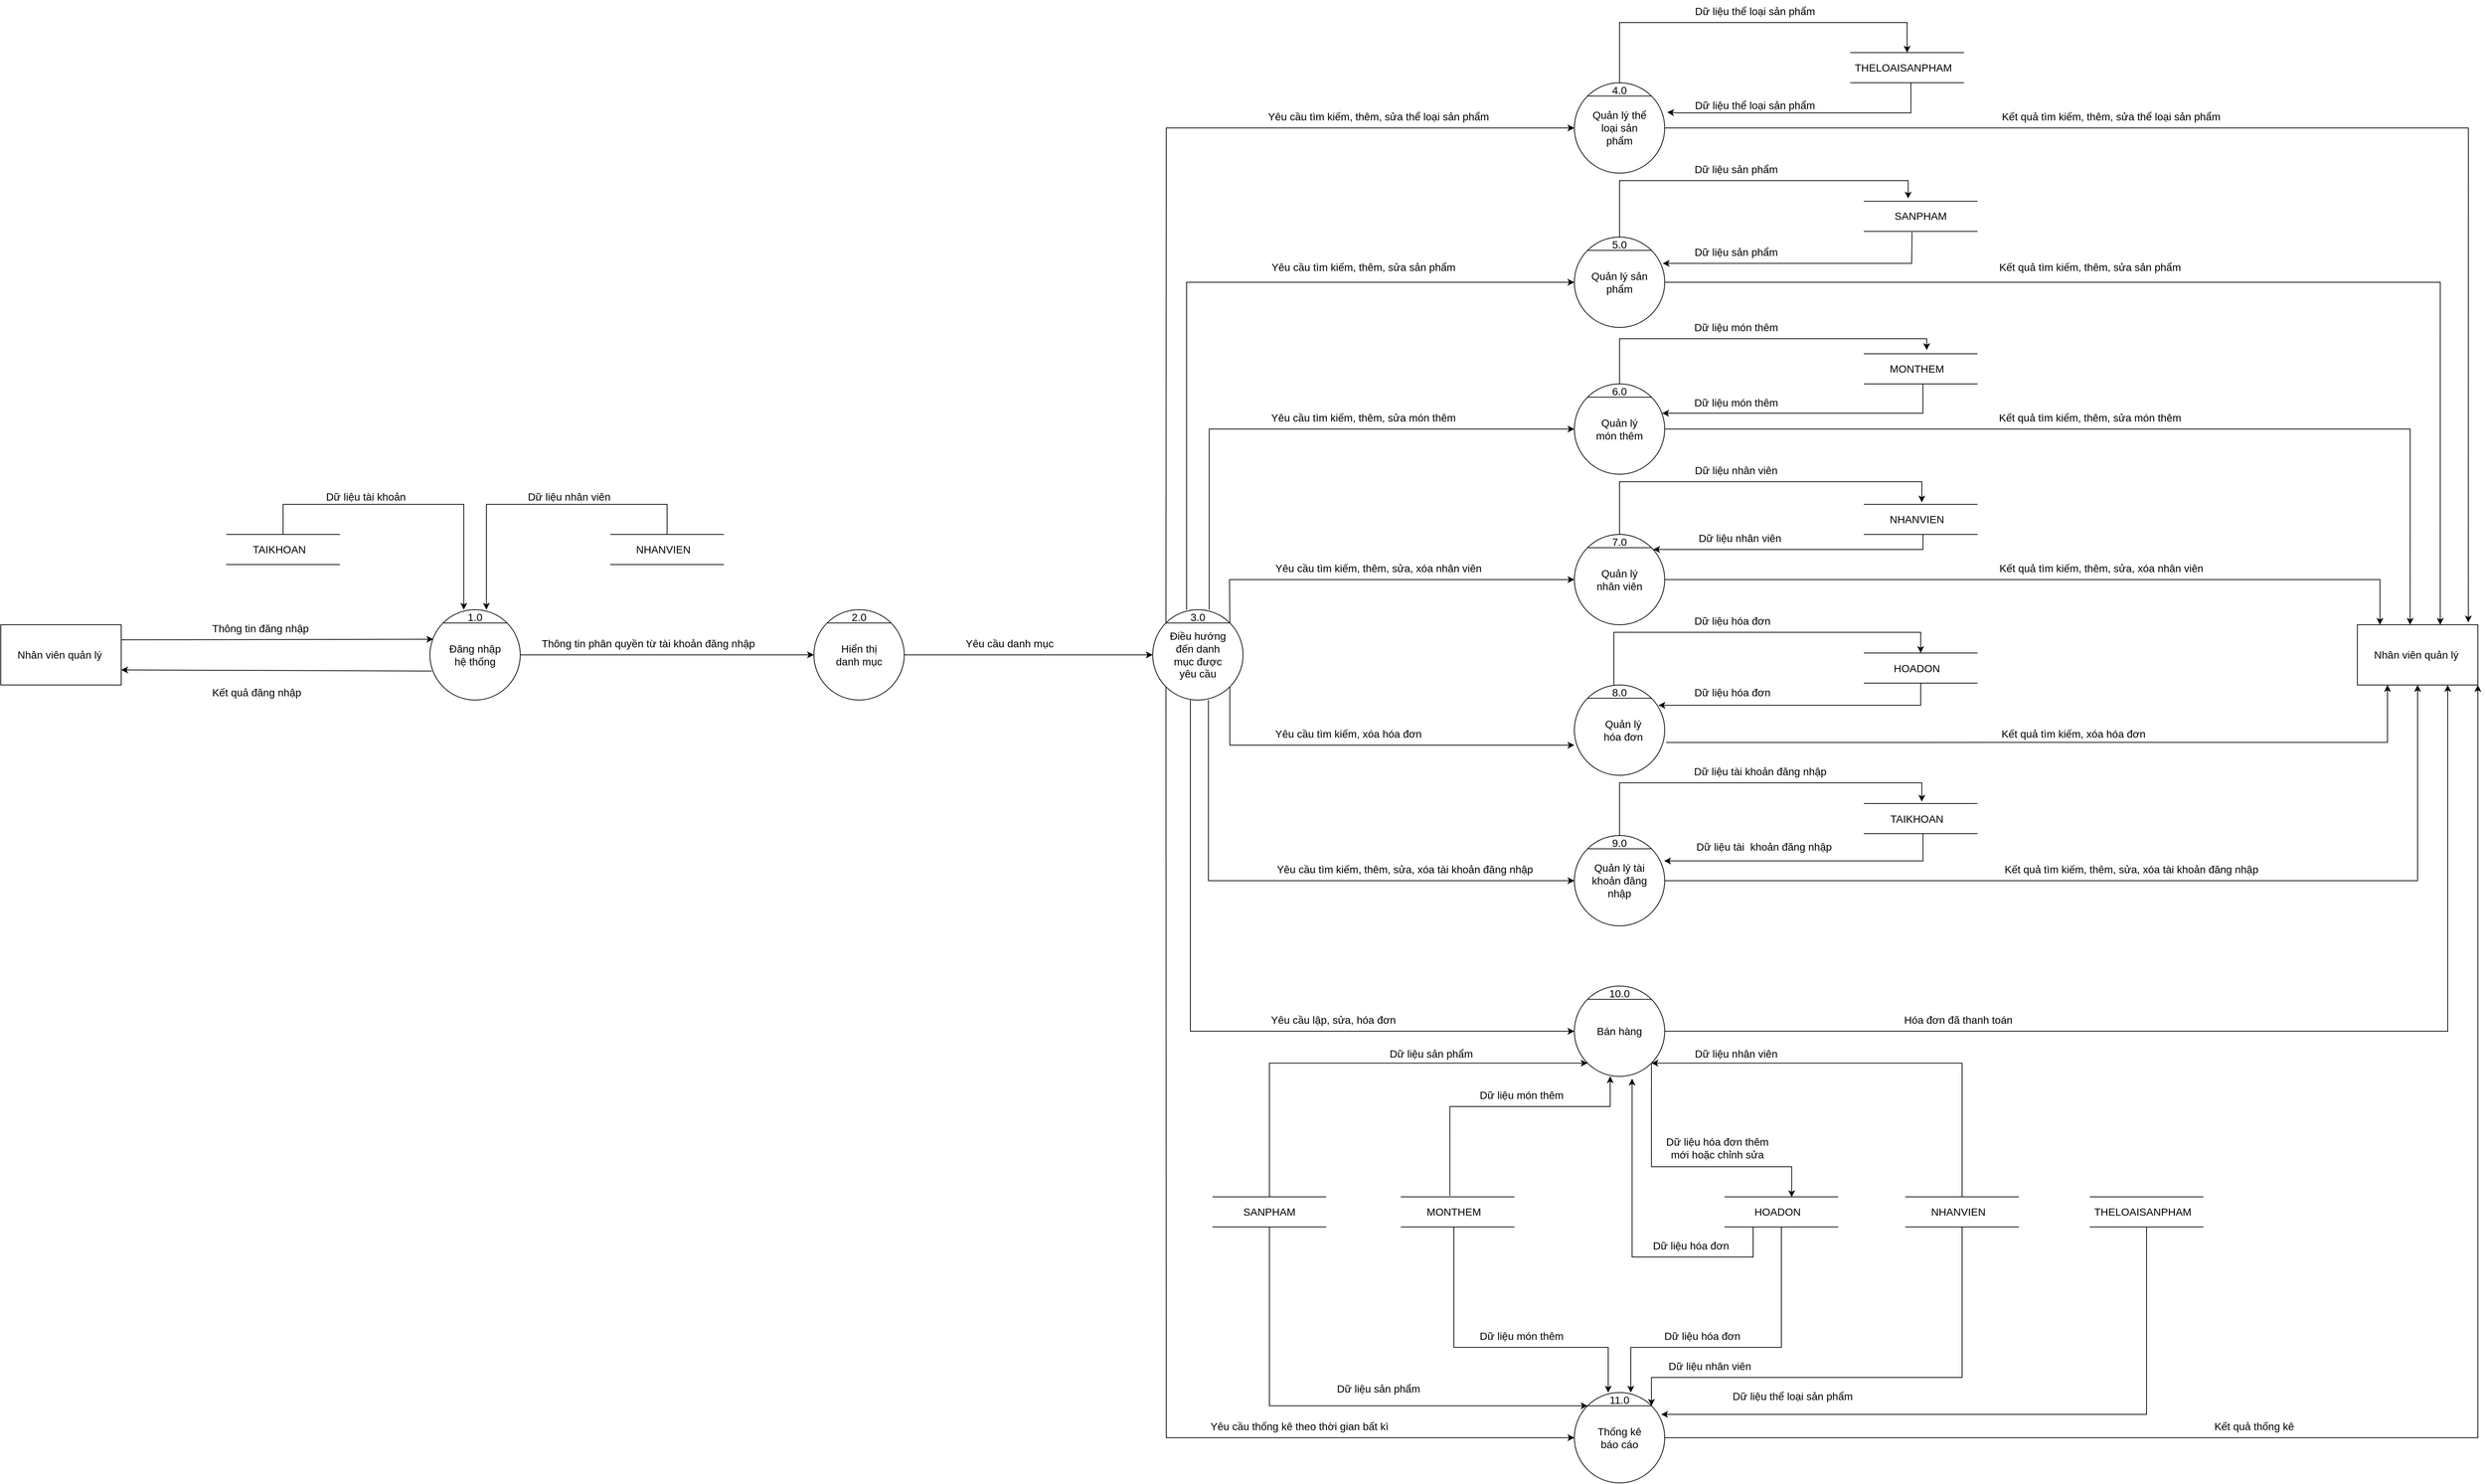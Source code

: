 <mxfile version="16.4.11" type="device"><diagram id="kz7Ckh18v5U12nunJPWt" name="Page-1"><mxGraphModel dx="4033" dy="2016" grid="1" gridSize="10" guides="1" tooltips="1" connect="1" arrows="1" fold="1" page="1" pageScale="1" pageWidth="850" pageHeight="1100" math="0" shadow="0"><root><mxCell id="0"/><mxCell id="1" parent="0"/><mxCell id="ByjxZ6jymhJ3JYakqkCM-1" value="" style="ellipse;whiteSpace=wrap;html=1;aspect=fixed;" parent="1" vertex="1"><mxGeometry x="120" width="120" height="120" as="geometry"/></mxCell><mxCell id="ByjxZ6jymhJ3JYakqkCM-2" value="" style="endArrow=none;html=1;rounded=0;exitX=0;exitY=0;exitDx=0;exitDy=0;entryX=1;entryY=0;entryDx=0;entryDy=0;" parent="1" source="ByjxZ6jymhJ3JYakqkCM-1" target="ByjxZ6jymhJ3JYakqkCM-1" edge="1"><mxGeometry width="50" height="50" relative="1" as="geometry"><mxPoint x="460" y="555" as="sourcePoint"/><mxPoint x="510" y="505" as="targetPoint"/></mxGeometry></mxCell><mxCell id="ByjxZ6jymhJ3JYakqkCM-3" value="&lt;font style=&quot;font-size: 14px&quot;&gt;Quản lý thể loại sản phẩm&lt;/font&gt;" style="text;html=1;strokeColor=none;fillColor=none;align=center;verticalAlign=middle;whiteSpace=wrap;rounded=0;" parent="1" vertex="1"><mxGeometry x="140" y="45" width="80" height="30" as="geometry"/></mxCell><mxCell id="ByjxZ6jymhJ3JYakqkCM-4" value="4.0" style="text;html=1;strokeColor=none;fillColor=none;align=center;verticalAlign=middle;whiteSpace=wrap;rounded=0;fontSize=14;" parent="1" vertex="1"><mxGeometry x="165" width="30" height="20" as="geometry"/></mxCell><mxCell id="ByjxZ6jymhJ3JYakqkCM-5" value="" style="ellipse;whiteSpace=wrap;html=1;aspect=fixed;" parent="1" vertex="1"><mxGeometry x="120" y="205" width="120" height="120" as="geometry"/></mxCell><mxCell id="ByjxZ6jymhJ3JYakqkCM-6" value="" style="endArrow=none;html=1;rounded=0;exitX=0;exitY=0;exitDx=0;exitDy=0;entryX=1;entryY=0;entryDx=0;entryDy=0;" parent="1" source="ByjxZ6jymhJ3JYakqkCM-5" target="ByjxZ6jymhJ3JYakqkCM-5" edge="1"><mxGeometry width="50" height="50" relative="1" as="geometry"><mxPoint x="460" y="760" as="sourcePoint"/><mxPoint x="510" y="710" as="targetPoint"/></mxGeometry></mxCell><mxCell id="ByjxZ6jymhJ3JYakqkCM-7" value="&lt;font style=&quot;font-size: 14px&quot;&gt;Quản lý sản phẩm&lt;/font&gt;" style="text;html=1;strokeColor=none;fillColor=none;align=center;verticalAlign=middle;whiteSpace=wrap;rounded=0;" parent="1" vertex="1"><mxGeometry x="140" y="250" width="80" height="30" as="geometry"/></mxCell><mxCell id="ByjxZ6jymhJ3JYakqkCM-8" value="5.0" style="text;html=1;strokeColor=none;fillColor=none;align=center;verticalAlign=middle;whiteSpace=wrap;rounded=0;fontSize=14;" parent="1" vertex="1"><mxGeometry x="165" y="205" width="30" height="20" as="geometry"/></mxCell><mxCell id="ByjxZ6jymhJ3JYakqkCM-9" value="" style="ellipse;whiteSpace=wrap;html=1;aspect=fixed;" parent="1" vertex="1"><mxGeometry x="120" y="400" width="120" height="120" as="geometry"/></mxCell><mxCell id="ByjxZ6jymhJ3JYakqkCM-10" value="" style="endArrow=none;html=1;rounded=0;exitX=0;exitY=0;exitDx=0;exitDy=0;entryX=1;entryY=0;entryDx=0;entryDy=0;" parent="1" source="ByjxZ6jymhJ3JYakqkCM-9" target="ByjxZ6jymhJ3JYakqkCM-9" edge="1"><mxGeometry width="50" height="50" relative="1" as="geometry"><mxPoint x="460" y="955" as="sourcePoint"/><mxPoint x="510" y="905" as="targetPoint"/></mxGeometry></mxCell><mxCell id="ByjxZ6jymhJ3JYakqkCM-11" value="&lt;font style=&quot;font-size: 14px&quot;&gt;Quản lý món thêm&lt;/font&gt;" style="text;html=1;strokeColor=none;fillColor=none;align=center;verticalAlign=middle;whiteSpace=wrap;rounded=0;" parent="1" vertex="1"><mxGeometry x="140" y="445" width="80" height="30" as="geometry"/></mxCell><mxCell id="ByjxZ6jymhJ3JYakqkCM-12" value="6.0" style="text;html=1;strokeColor=none;fillColor=none;align=center;verticalAlign=middle;whiteSpace=wrap;rounded=0;fontSize=14;" parent="1" vertex="1"><mxGeometry x="165" y="400" width="30" height="20" as="geometry"/></mxCell><mxCell id="ByjxZ6jymhJ3JYakqkCM-13" value="" style="ellipse;whiteSpace=wrap;html=1;aspect=fixed;" parent="1" vertex="1"><mxGeometry x="120" y="600" width="120" height="120" as="geometry"/></mxCell><mxCell id="ByjxZ6jymhJ3JYakqkCM-14" value="" style="endArrow=none;html=1;rounded=0;exitX=0;exitY=0;exitDx=0;exitDy=0;entryX=1;entryY=0;entryDx=0;entryDy=0;" parent="1" source="ByjxZ6jymhJ3JYakqkCM-13" target="ByjxZ6jymhJ3JYakqkCM-13" edge="1"><mxGeometry width="50" height="50" relative="1" as="geometry"><mxPoint x="460" y="1155" as="sourcePoint"/><mxPoint x="510" y="1105" as="targetPoint"/></mxGeometry></mxCell><mxCell id="ByjxZ6jymhJ3JYakqkCM-15" value="&lt;font style=&quot;font-size: 14px&quot;&gt;Quản lý nhân viên&lt;br&gt;&lt;/font&gt;" style="text;html=1;strokeColor=none;fillColor=none;align=center;verticalAlign=middle;whiteSpace=wrap;rounded=0;" parent="1" vertex="1"><mxGeometry x="140" y="645" width="80" height="30" as="geometry"/></mxCell><mxCell id="ByjxZ6jymhJ3JYakqkCM-16" value="7.0" style="text;html=1;strokeColor=none;fillColor=none;align=center;verticalAlign=middle;whiteSpace=wrap;rounded=0;fontSize=14;" parent="1" vertex="1"><mxGeometry x="165" y="600" width="30" height="20" as="geometry"/></mxCell><mxCell id="ByjxZ6jymhJ3JYakqkCM-17" value="" style="ellipse;whiteSpace=wrap;html=1;aspect=fixed;" parent="1" vertex="1"><mxGeometry x="120" y="800" width="120" height="120" as="geometry"/></mxCell><mxCell id="ByjxZ6jymhJ3JYakqkCM-18" value="" style="endArrow=none;html=1;rounded=0;exitX=0;exitY=0;exitDx=0;exitDy=0;entryX=1;entryY=0;entryDx=0;entryDy=0;" parent="1" source="ByjxZ6jymhJ3JYakqkCM-17" target="ByjxZ6jymhJ3JYakqkCM-17" edge="1"><mxGeometry width="50" height="50" relative="1" as="geometry"><mxPoint x="460" y="1355" as="sourcePoint"/><mxPoint x="510" y="1305" as="targetPoint"/></mxGeometry></mxCell><mxCell id="ByjxZ6jymhJ3JYakqkCM-19" value="&lt;font style=&quot;font-size: 14px&quot;&gt;Quản lý hóa đơn&lt;br&gt;&lt;/font&gt;" style="text;html=1;strokeColor=none;fillColor=none;align=center;verticalAlign=middle;whiteSpace=wrap;rounded=0;" parent="1" vertex="1"><mxGeometry x="150" y="845" width="70" height="30" as="geometry"/></mxCell><mxCell id="ByjxZ6jymhJ3JYakqkCM-20" value="8.0" style="text;html=1;strokeColor=none;fillColor=none;align=center;verticalAlign=middle;whiteSpace=wrap;rounded=0;fontSize=14;" parent="1" vertex="1"><mxGeometry x="165" y="800" width="30" height="20" as="geometry"/></mxCell><mxCell id="ByjxZ6jymhJ3JYakqkCM-21" value="" style="ellipse;whiteSpace=wrap;html=1;aspect=fixed;" parent="1" vertex="1"><mxGeometry x="120" y="1000" width="120" height="120" as="geometry"/></mxCell><mxCell id="ByjxZ6jymhJ3JYakqkCM-22" value="" style="endArrow=none;html=1;rounded=0;exitX=0;exitY=0;exitDx=0;exitDy=0;entryX=1;entryY=0;entryDx=0;entryDy=0;" parent="1" source="ByjxZ6jymhJ3JYakqkCM-21" target="ByjxZ6jymhJ3JYakqkCM-21" edge="1"><mxGeometry width="50" height="50" relative="1" as="geometry"><mxPoint x="460" y="1555" as="sourcePoint"/><mxPoint x="510" y="1505" as="targetPoint"/></mxGeometry></mxCell><mxCell id="ByjxZ6jymhJ3JYakqkCM-23" value="&lt;font style=&quot;font-size: 14px&quot;&gt;Quản lý tài khoản đăng nhập&lt;br&gt;&lt;/font&gt;" style="text;html=1;strokeColor=none;fillColor=none;align=center;verticalAlign=middle;whiteSpace=wrap;rounded=0;" parent="1" vertex="1"><mxGeometry x="140" y="1045" width="80" height="30" as="geometry"/></mxCell><mxCell id="ByjxZ6jymhJ3JYakqkCM-24" value="9.0" style="text;html=1;strokeColor=none;fillColor=none;align=center;verticalAlign=middle;whiteSpace=wrap;rounded=0;fontSize=14;" parent="1" vertex="1"><mxGeometry x="165" y="1000" width="30" height="20" as="geometry"/></mxCell><mxCell id="ByjxZ6jymhJ3JYakqkCM-25" value="" style="ellipse;whiteSpace=wrap;html=1;aspect=fixed;" parent="1" vertex="1"><mxGeometry x="120" y="1740" width="120" height="120" as="geometry"/></mxCell><mxCell id="ByjxZ6jymhJ3JYakqkCM-26" value="" style="endArrow=none;html=1;rounded=0;exitX=0;exitY=0;exitDx=0;exitDy=0;entryX=1;entryY=0;entryDx=0;entryDy=0;" parent="1" source="ByjxZ6jymhJ3JYakqkCM-25" target="ByjxZ6jymhJ3JYakqkCM-25" edge="1"><mxGeometry width="50" height="50" relative="1" as="geometry"><mxPoint x="460" y="2295" as="sourcePoint"/><mxPoint x="510" y="2245" as="targetPoint"/></mxGeometry></mxCell><mxCell id="ByjxZ6jymhJ3JYakqkCM-27" value="&lt;font style=&quot;font-size: 14px&quot;&gt;Thống kê báo cáo&lt;br&gt;&lt;/font&gt;" style="text;html=1;strokeColor=none;fillColor=none;align=center;verticalAlign=middle;whiteSpace=wrap;rounded=0;" parent="1" vertex="1"><mxGeometry x="140" y="1785" width="80" height="30" as="geometry"/></mxCell><mxCell id="ByjxZ6jymhJ3JYakqkCM-28" value="11.0" style="text;html=1;strokeColor=none;fillColor=none;align=center;verticalAlign=middle;whiteSpace=wrap;rounded=0;fontSize=14;" parent="1" vertex="1"><mxGeometry x="165" y="1740" width="30" height="20" as="geometry"/></mxCell><mxCell id="ByjxZ6jymhJ3JYakqkCM-29" value="" style="rounded=0;whiteSpace=wrap;html=1;" parent="1" vertex="1"><mxGeometry x="-1970" y="720" width="160" height="80" as="geometry"/></mxCell><mxCell id="ByjxZ6jymhJ3JYakqkCM-30" value="&lt;font style=&quot;font-size: 14px&quot;&gt;Nhân viên quản lý&lt;/font&gt;&amp;nbsp;" style="text;html=1;strokeColor=none;fillColor=none;align=center;verticalAlign=middle;whiteSpace=wrap;rounded=0;" parent="1" vertex="1"><mxGeometry x="-1955" y="745" width="130" height="30" as="geometry"/></mxCell><mxCell id="ByjxZ6jymhJ3JYakqkCM-31" value="" style="ellipse;whiteSpace=wrap;html=1;aspect=fixed;" parent="1" vertex="1"><mxGeometry x="-1400" y="700" width="120" height="120" as="geometry"/></mxCell><mxCell id="ByjxZ6jymhJ3JYakqkCM-32" value="" style="endArrow=none;html=1;rounded=0;exitX=0;exitY=0;exitDx=0;exitDy=0;entryX=1;entryY=0;entryDx=0;entryDy=0;" parent="1" source="ByjxZ6jymhJ3JYakqkCM-31" target="ByjxZ6jymhJ3JYakqkCM-31" edge="1"><mxGeometry width="50" height="50" relative="1" as="geometry"><mxPoint x="-1060" y="1255" as="sourcePoint"/><mxPoint x="-1010" y="1205" as="targetPoint"/></mxGeometry></mxCell><mxCell id="ByjxZ6jymhJ3JYakqkCM-33" value="&lt;span style=&quot;font-size: 14px&quot;&gt;Đăng nhập hệ thống&lt;/span&gt;" style="text;html=1;strokeColor=none;fillColor=none;align=center;verticalAlign=middle;whiteSpace=wrap;rounded=0;" parent="1" vertex="1"><mxGeometry x="-1380" y="745" width="80" height="30" as="geometry"/></mxCell><mxCell id="ByjxZ6jymhJ3JYakqkCM-34" value="1.0" style="text;html=1;strokeColor=none;fillColor=none;align=center;verticalAlign=middle;whiteSpace=wrap;rounded=0;fontSize=14;" parent="1" vertex="1"><mxGeometry x="-1355" y="700" width="30" height="20" as="geometry"/></mxCell><mxCell id="ByjxZ6jymhJ3JYakqkCM-35" value="" style="ellipse;whiteSpace=wrap;html=1;aspect=fixed;" parent="1" vertex="1"><mxGeometry x="120" y="1200" width="120" height="120" as="geometry"/></mxCell><mxCell id="ByjxZ6jymhJ3JYakqkCM-36" value="" style="endArrow=none;html=1;rounded=0;exitX=0;exitY=0;exitDx=0;exitDy=0;entryX=1;entryY=0;entryDx=0;entryDy=0;" parent="1" source="ByjxZ6jymhJ3JYakqkCM-35" target="ByjxZ6jymhJ3JYakqkCM-35" edge="1"><mxGeometry width="50" height="50" relative="1" as="geometry"><mxPoint x="460" y="1755" as="sourcePoint"/><mxPoint x="510" y="1705" as="targetPoint"/></mxGeometry></mxCell><mxCell id="ByjxZ6jymhJ3JYakqkCM-37" value="&lt;font style=&quot;font-size: 14px&quot;&gt;Bán hàng&lt;/font&gt;" style="text;html=1;strokeColor=none;fillColor=none;align=center;verticalAlign=middle;whiteSpace=wrap;rounded=0;" parent="1" vertex="1"><mxGeometry x="140" y="1245" width="80" height="30" as="geometry"/></mxCell><mxCell id="ByjxZ6jymhJ3JYakqkCM-38" value="10.0" style="text;html=1;strokeColor=none;fillColor=none;align=center;verticalAlign=middle;whiteSpace=wrap;rounded=0;fontSize=14;" parent="1" vertex="1"><mxGeometry x="165" y="1200" width="30" height="20" as="geometry"/></mxCell><mxCell id="ByjxZ6jymhJ3JYakqkCM-39" value="" style="ellipse;whiteSpace=wrap;html=1;aspect=fixed;" parent="1" vertex="1"><mxGeometry x="-440" y="700" width="120" height="120" as="geometry"/></mxCell><mxCell id="ByjxZ6jymhJ3JYakqkCM-40" value="" style="endArrow=none;html=1;rounded=0;exitX=0;exitY=0;exitDx=0;exitDy=0;entryX=1;entryY=0;entryDx=0;entryDy=0;" parent="1" source="ByjxZ6jymhJ3JYakqkCM-39" target="ByjxZ6jymhJ3JYakqkCM-39" edge="1"><mxGeometry width="50" height="50" relative="1" as="geometry"><mxPoint x="-100" y="1255" as="sourcePoint"/><mxPoint x="-50" y="1205" as="targetPoint"/></mxGeometry></mxCell><mxCell id="ByjxZ6jymhJ3JYakqkCM-41" value="&lt;span style=&quot;font-size: 14px&quot;&gt;Điều hướng đến danh mục được yêu cầu&lt;/span&gt;" style="text;html=1;strokeColor=none;fillColor=none;align=center;verticalAlign=middle;whiteSpace=wrap;rounded=0;" parent="1" vertex="1"><mxGeometry x="-420" y="745" width="80" height="30" as="geometry"/></mxCell><mxCell id="ByjxZ6jymhJ3JYakqkCM-42" value="3.0" style="text;html=1;strokeColor=none;fillColor=none;align=center;verticalAlign=middle;whiteSpace=wrap;rounded=0;fontSize=14;" parent="1" vertex="1"><mxGeometry x="-395" y="700" width="30" height="20" as="geometry"/></mxCell><mxCell id="ByjxZ6jymhJ3JYakqkCM-47" value="" style="rounded=0;whiteSpace=wrap;html=1;" parent="1" vertex="1"><mxGeometry x="1160" y="720" width="160" height="80" as="geometry"/></mxCell><mxCell id="ByjxZ6jymhJ3JYakqkCM-48" value="&lt;font style=&quot;font-size: 14px&quot;&gt;Nhân viên quản lý&lt;/font&gt;&amp;nbsp;" style="text;html=1;strokeColor=none;fillColor=none;align=center;verticalAlign=middle;whiteSpace=wrap;rounded=0;" parent="1" vertex="1"><mxGeometry x="1175" y="745" width="130" height="30" as="geometry"/></mxCell><mxCell id="ByjxZ6jymhJ3JYakqkCM-49" value="" style="endArrow=classic;html=1;rounded=0;fontSize=14;exitX=1;exitY=0.25;exitDx=0;exitDy=0;entryX=0.037;entryY=0.327;entryDx=0;entryDy=0;entryPerimeter=0;" parent="1" source="ByjxZ6jymhJ3JYakqkCM-29" target="ByjxZ6jymhJ3JYakqkCM-31" edge="1"><mxGeometry width="50" height="50" relative="1" as="geometry"><mxPoint x="-1140" y="950" as="sourcePoint"/><mxPoint x="-1090" y="900" as="targetPoint"/></mxGeometry></mxCell><mxCell id="ByjxZ6jymhJ3JYakqkCM-50" value="" style="endArrow=classic;html=1;rounded=0;fontSize=14;exitX=0.02;exitY=0.679;exitDx=0;exitDy=0;exitPerimeter=0;" parent="1" source="ByjxZ6jymhJ3JYakqkCM-31" edge="1"><mxGeometry width="50" height="50" relative="1" as="geometry"><mxPoint x="-1800" y="750" as="sourcePoint"/><mxPoint x="-1810" y="780" as="targetPoint"/></mxGeometry></mxCell><mxCell id="ByjxZ6jymhJ3JYakqkCM-51" value="Thông tin đăng nhập" style="text;html=1;strokeColor=none;fillColor=none;align=center;verticalAlign=middle;whiteSpace=wrap;rounded=0;fontSize=14;" parent="1" vertex="1"><mxGeometry x="-1710" y="710" width="170" height="30" as="geometry"/></mxCell><mxCell id="ByjxZ6jymhJ3JYakqkCM-52" value="Kết quả đăng nhập" style="text;html=1;strokeColor=none;fillColor=none;align=center;verticalAlign=middle;whiteSpace=wrap;rounded=0;fontSize=14;" parent="1" vertex="1"><mxGeometry x="-1720" y="795" width="180" height="30" as="geometry"/></mxCell><mxCell id="ByjxZ6jymhJ3JYakqkCM-53" value="" style="endArrow=classic;html=1;rounded=0;fontSize=14;exitX=1;exitY=0.25;exitDx=0;exitDy=0;entryX=0;entryY=0.5;entryDx=0;entryDy=0;" parent="1" target="ByjxZ6jymhJ3JYakqkCM-174" edge="1"><mxGeometry width="50" height="50" relative="1" as="geometry"><mxPoint x="-1280" y="760.05" as="sourcePoint"/><mxPoint x="-930" y="759" as="targetPoint"/></mxGeometry></mxCell><mxCell id="ByjxZ6jymhJ3JYakqkCM-54" value="Thông tin phân quyền từ tài khoản đăng nhập" style="text;html=1;strokeColor=none;fillColor=none;align=center;verticalAlign=middle;whiteSpace=wrap;rounded=0;fontSize=14;" parent="1" vertex="1"><mxGeometry x="-1260" y="730" width="300" height="30" as="geometry"/></mxCell><mxCell id="ByjxZ6jymhJ3JYakqkCM-55" value="" style="edgeStyle=elbowEdgeStyle;elbow=horizontal;endArrow=classic;html=1;rounded=0;fontSize=14;exitX=0;exitY=0;exitDx=0;exitDy=0;entryX=0;entryY=0.5;entryDx=0;entryDy=0;" parent="1" source="ByjxZ6jymhJ3JYakqkCM-39" target="ByjxZ6jymhJ3JYakqkCM-1" edge="1"><mxGeometry width="50" height="50" relative="1" as="geometry"><mxPoint x="-80" y="470" as="sourcePoint"/><mxPoint x="-30" y="420" as="targetPoint"/><Array as="points"><mxPoint x="-422" y="400"/></Array></mxGeometry></mxCell><mxCell id="ByjxZ6jymhJ3JYakqkCM-56" value="Yêu cầu tìm kiếm, thêm, sửa thể loại sản phẩm" style="text;html=1;strokeColor=none;fillColor=none;align=center;verticalAlign=middle;whiteSpace=wrap;rounded=0;fontSize=14;" parent="1" vertex="1"><mxGeometry x="-290" y="30" width="300" height="30" as="geometry"/></mxCell><mxCell id="ByjxZ6jymhJ3JYakqkCM-57" value="" style="edgeStyle=elbowEdgeStyle;elbow=horizontal;endArrow=classic;html=1;rounded=0;fontSize=14;entryX=0;entryY=0.5;entryDx=0;entryDy=0;" parent="1" target="ByjxZ6jymhJ3JYakqkCM-5" edge="1"><mxGeometry width="50" height="50" relative="1" as="geometry"><mxPoint x="-395" y="700" as="sourcePoint"/><mxPoint x="50" y="550" as="targetPoint"/><Array as="points"><mxPoint x="-395" y="450"/></Array></mxGeometry></mxCell><mxCell id="ByjxZ6jymhJ3JYakqkCM-58" value="Yêu cầu tìm kiếm, thêm, sửa sản phẩm" style="text;html=1;strokeColor=none;fillColor=none;align=center;verticalAlign=middle;whiteSpace=wrap;rounded=0;fontSize=14;" parent="1" vertex="1"><mxGeometry x="-310" y="230" width="300" height="30" as="geometry"/></mxCell><mxCell id="ByjxZ6jymhJ3JYakqkCM-59" value="" style="edgeStyle=elbowEdgeStyle;elbow=horizontal;endArrow=classic;html=1;rounded=0;fontSize=14;exitX=1;exitY=0;exitDx=0;exitDy=0;entryX=0;entryY=0.5;entryDx=0;entryDy=0;" parent="1" source="ByjxZ6jymhJ3JYakqkCM-42" target="ByjxZ6jymhJ3JYakqkCM-9" edge="1"><mxGeometry width="50" height="50" relative="1" as="geometry"><mxPoint x="80" y="400" as="sourcePoint"/><mxPoint x="130" y="350" as="targetPoint"/><Array as="points"><mxPoint x="-365" y="570"/></Array></mxGeometry></mxCell><mxCell id="ByjxZ6jymhJ3JYakqkCM-60" value="Yêu cầu tìm kiếm, thêm, sửa món thêm" style="text;html=1;strokeColor=none;fillColor=none;align=center;verticalAlign=middle;whiteSpace=wrap;rounded=0;fontSize=14;" parent="1" vertex="1"><mxGeometry x="-310" y="430" width="300" height="30" as="geometry"/></mxCell><mxCell id="ByjxZ6jymhJ3JYakqkCM-61" value="" style="edgeStyle=elbowEdgeStyle;elbow=horizontal;endArrow=classic;html=1;rounded=0;fontSize=14;exitX=1;exitY=0;exitDx=0;exitDy=0;entryX=0;entryY=0.5;entryDx=0;entryDy=0;" parent="1" source="ByjxZ6jymhJ3JYakqkCM-39" target="ByjxZ6jymhJ3JYakqkCM-13" edge="1"><mxGeometry width="50" height="50" relative="1" as="geometry"><mxPoint x="80" y="560" as="sourcePoint"/><mxPoint x="130" y="510" as="targetPoint"/><Array as="points"><mxPoint x="-338" y="680"/></Array></mxGeometry></mxCell><mxCell id="ByjxZ6jymhJ3JYakqkCM-62" value="Yêu cầu tìm kiếm, thêm, sửa, xóa nhân viên" style="text;html=1;strokeColor=none;fillColor=none;align=center;verticalAlign=middle;whiteSpace=wrap;rounded=0;fontSize=14;" parent="1" vertex="1"><mxGeometry x="-290" y="630" width="300" height="30" as="geometry"/></mxCell><mxCell id="ByjxZ6jymhJ3JYakqkCM-63" value="" style="edgeStyle=elbowEdgeStyle;elbow=vertical;endArrow=classic;html=1;rounded=0;fontSize=14;exitX=1;exitY=1;exitDx=0;exitDy=0;entryX=0;entryY=0.667;entryDx=0;entryDy=0;entryPerimeter=0;" parent="1" source="ByjxZ6jymhJ3JYakqkCM-39" target="ByjxZ6jymhJ3JYakqkCM-17" edge="1"><mxGeometry width="50" height="50" relative="1" as="geometry"><mxPoint x="80" y="900" as="sourcePoint"/><mxPoint x="130" y="850" as="targetPoint"/><Array as="points"><mxPoint x="-110" y="880"/></Array></mxGeometry></mxCell><mxCell id="ByjxZ6jymhJ3JYakqkCM-64" value="Yêu cầu tìm kiếm, xóa hóa đơn" style="text;html=1;strokeColor=none;fillColor=none;align=center;verticalAlign=middle;whiteSpace=wrap;rounded=0;fontSize=14;" parent="1" vertex="1"><mxGeometry x="-330" y="850" width="300" height="30" as="geometry"/></mxCell><mxCell id="ByjxZ6jymhJ3JYakqkCM-65" value="" style="edgeStyle=elbowEdgeStyle;elbow=horizontal;endArrow=classic;html=1;rounded=0;fontSize=14;entryX=0;entryY=0.5;entryDx=0;entryDy=0;" parent="1" target="ByjxZ6jymhJ3JYakqkCM-21" edge="1"><mxGeometry width="50" height="50" relative="1" as="geometry"><mxPoint x="-366" y="820" as="sourcePoint"/><mxPoint x="130" y="850" as="targetPoint"/><Array as="points"><mxPoint x="-366" y="1000"/></Array></mxGeometry></mxCell><mxCell id="ByjxZ6jymhJ3JYakqkCM-67" value="Yêu cầu tìm kiếm, thêm, sửa, xóa tài khoản đăng nhập" style="text;html=1;strokeColor=none;fillColor=none;align=center;verticalAlign=middle;whiteSpace=wrap;rounded=0;fontSize=14;" parent="1" vertex="1"><mxGeometry x="-290" y="1030" width="370" height="30" as="geometry"/></mxCell><mxCell id="ByjxZ6jymhJ3JYakqkCM-68" value="" style="edgeStyle=elbowEdgeStyle;elbow=horizontal;endArrow=classic;html=1;rounded=0;fontSize=14;entryX=0;entryY=0.5;entryDx=0;entryDy=0;" parent="1" target="ByjxZ6jymhJ3JYakqkCM-35" edge="1"><mxGeometry width="50" height="50" relative="1" as="geometry"><mxPoint x="-390" y="820" as="sourcePoint"/><mxPoint x="120" y="1170" as="targetPoint"/><Array as="points"><mxPoint x="-390" y="1050"/></Array></mxGeometry></mxCell><mxCell id="ByjxZ6jymhJ3JYakqkCM-69" value="Yêu cầu lập, sửa, hóa đơn" style="text;html=1;strokeColor=none;fillColor=none;align=center;verticalAlign=middle;whiteSpace=wrap;rounded=0;fontSize=14;" parent="1" vertex="1"><mxGeometry x="-350" y="1230" width="300" height="30" as="geometry"/></mxCell><mxCell id="ByjxZ6jymhJ3JYakqkCM-71" value="" style="edgeStyle=elbowEdgeStyle;elbow=horizontal;endArrow=classic;html=1;rounded=0;fontSize=14;exitX=0;exitY=1;exitDx=0;exitDy=0;entryX=0;entryY=0.5;entryDx=0;entryDy=0;" parent="1" source="ByjxZ6jymhJ3JYakqkCM-39" target="ByjxZ6jymhJ3JYakqkCM-25" edge="1"><mxGeometry width="50" height="50" relative="1" as="geometry"><mxPoint x="70" y="1220" as="sourcePoint"/><mxPoint x="120" y="1170" as="targetPoint"/><Array as="points"><mxPoint x="-422" y="1190"/></Array></mxGeometry></mxCell><mxCell id="ByjxZ6jymhJ3JYakqkCM-72" value="Yêu cầu thống kê theo thời gian bất kì" style="text;html=1;strokeColor=none;fillColor=none;align=center;verticalAlign=middle;whiteSpace=wrap;rounded=0;fontSize=14;" parent="1" vertex="1"><mxGeometry x="-395" y="1770" width="300" height="30" as="geometry"/></mxCell><mxCell id="ByjxZ6jymhJ3JYakqkCM-73" value="" style="shape=partialRectangle;whiteSpace=wrap;html=1;left=0;right=0;fillColor=none;fontSize=14;" parent="1" vertex="1"><mxGeometry x="486.97" y="-40.14" width="150" height="40" as="geometry"/></mxCell><mxCell id="ByjxZ6jymhJ3JYakqkCM-74" value="THELOAISANPHAM" style="text;html=1;strokeColor=none;fillColor=none;align=center;verticalAlign=middle;whiteSpace=wrap;rounded=0;fontSize=14;" parent="1" vertex="1"><mxGeometry x="526.97" y="-35.14" width="60" height="30" as="geometry"/></mxCell><mxCell id="ByjxZ6jymhJ3JYakqkCM-75" value="" style="edgeStyle=segmentEdgeStyle;endArrow=classic;html=1;rounded=0;fontSize=14;exitX=0.5;exitY=0;exitDx=0;exitDy=0;entryX=0.5;entryY=0;entryDx=0;entryDy=0;" parent="1" source="ByjxZ6jymhJ3JYakqkCM-4" target="ByjxZ6jymhJ3JYakqkCM-73" edge="1"><mxGeometry width="50" height="50" relative="1" as="geometry"><mxPoint x="269.396" y="-62.566" as="sourcePoint"/><mxPoint x="156.97" y="-20.14" as="targetPoint"/><Array as="points"><mxPoint x="180" y="-80"/><mxPoint x="562" y="-80"/></Array></mxGeometry></mxCell><mxCell id="ByjxZ6jymhJ3JYakqkCM-76" value="Dữ liệu thể loại sản phẩm" style="text;html=1;strokeColor=none;fillColor=none;align=center;verticalAlign=middle;whiteSpace=wrap;rounded=0;fontSize=14;" parent="1" vertex="1"><mxGeometry x="270" y="-110" width="180" height="30" as="geometry"/></mxCell><mxCell id="ByjxZ6jymhJ3JYakqkCM-77" value="" style="edgeStyle=segmentEdgeStyle;endArrow=classic;html=1;rounded=0;fontSize=14;entryX=1.027;entryY=0.326;entryDx=0;entryDy=0;entryPerimeter=0;" parent="1" target="ByjxZ6jymhJ3JYakqkCM-1" edge="1"><mxGeometry width="50" height="50" relative="1" as="geometry"><mxPoint x="566.97" y="-0.14" as="sourcePoint"/><mxPoint x="259.999" y="29.951" as="targetPoint"/><Array as="points"><mxPoint x="567" y="40"/><mxPoint x="260" y="40"/></Array></mxGeometry></mxCell><mxCell id="ByjxZ6jymhJ3JYakqkCM-78" value="Dữ liệu thể loại sản phẩm" style="text;html=1;strokeColor=none;fillColor=none;align=center;verticalAlign=middle;whiteSpace=wrap;rounded=0;fontSize=14;" parent="1" vertex="1"><mxGeometry x="270" y="15" width="180" height="30" as="geometry"/></mxCell><mxCell id="ByjxZ6jymhJ3JYakqkCM-79" value="" style="shape=partialRectangle;whiteSpace=wrap;html=1;left=0;right=0;fillColor=none;fontSize=14;" parent="1" vertex="1"><mxGeometry x="505" y="157.43" width="150" height="40" as="geometry"/></mxCell><mxCell id="ByjxZ6jymhJ3JYakqkCM-80" value="SANPHAM" style="text;html=1;strokeColor=none;fillColor=none;align=center;verticalAlign=middle;whiteSpace=wrap;rounded=0;fontSize=14;" parent="1" vertex="1"><mxGeometry x="550" y="162.43" width="60" height="30" as="geometry"/></mxCell><mxCell id="ByjxZ6jymhJ3JYakqkCM-81" value="" style="edgeStyle=segmentEdgeStyle;endArrow=classic;html=1;rounded=0;fontSize=14;exitX=0.5;exitY=0;exitDx=0;exitDy=0;entryX=0.389;entryY=-0.094;entryDx=0;entryDy=0;entryPerimeter=0;" parent="1" source="ByjxZ6jymhJ3JYakqkCM-8" target="ByjxZ6jymhJ3JYakqkCM-79" edge="1"><mxGeometry width="50" height="50" relative="1" as="geometry"><mxPoint x="259.996" y="105.004" as="sourcePoint"/><mxPoint x="730" y="110" as="targetPoint"/><Array as="points"><mxPoint x="180" y="130"/><mxPoint x="563" y="130"/></Array></mxGeometry></mxCell><mxCell id="ByjxZ6jymhJ3JYakqkCM-82" value="Dữ liệu sản phẩm" style="text;html=1;strokeColor=none;fillColor=none;align=center;verticalAlign=middle;whiteSpace=wrap;rounded=0;fontSize=14;" parent="1" vertex="1"><mxGeometry x="245" y="100" width="180" height="30" as="geometry"/></mxCell><mxCell id="ByjxZ6jymhJ3JYakqkCM-83" value="" style="edgeStyle=segmentEdgeStyle;endArrow=classic;html=1;rounded=0;fontSize=14;entryX=0.978;entryY=0.291;entryDx=0;entryDy=0;entryPerimeter=0;exitX=0.423;exitY=1.022;exitDx=0;exitDy=0;exitPerimeter=0;" parent="1" source="ByjxZ6jymhJ3JYakqkCM-79" target="ByjxZ6jymhJ3JYakqkCM-5" edge="1"><mxGeometry width="50" height="50" relative="1" as="geometry"><mxPoint x="568" y="203" as="sourcePoint"/><mxPoint x="279.999" y="305.091" as="targetPoint"/><Array as="points"><mxPoint x="569" y="203"/><mxPoint x="568" y="203"/><mxPoint x="568" y="240"/></Array></mxGeometry></mxCell><mxCell id="ByjxZ6jymhJ3JYakqkCM-84" value="Dữ liệu sản phẩm" style="text;html=1;strokeColor=none;fillColor=none;align=center;verticalAlign=middle;whiteSpace=wrap;rounded=0;fontSize=14;" parent="1" vertex="1"><mxGeometry x="250" y="210" width="170" height="30" as="geometry"/></mxCell><mxCell id="ByjxZ6jymhJ3JYakqkCM-85" value="" style="shape=partialRectangle;whiteSpace=wrap;html=1;left=0;right=0;fillColor=none;fontSize=14;" parent="1" vertex="1"><mxGeometry x="505" y="360" width="150" height="40" as="geometry"/></mxCell><mxCell id="ByjxZ6jymhJ3JYakqkCM-86" value="MONTHEM" style="text;html=1;strokeColor=none;fillColor=none;align=center;verticalAlign=middle;whiteSpace=wrap;rounded=0;fontSize=14;" parent="1" vertex="1"><mxGeometry x="545" y="365" width="60" height="30" as="geometry"/></mxCell><mxCell id="ByjxZ6jymhJ3JYakqkCM-87" value="" style="edgeStyle=segmentEdgeStyle;endArrow=classic;html=1;rounded=0;fontSize=14;exitX=0.5;exitY=0;exitDx=0;exitDy=0;" parent="1" source="ByjxZ6jymhJ3JYakqkCM-12" edge="1"><mxGeometry width="50" height="50" relative="1" as="geometry"><mxPoint x="294.996" y="337.574" as="sourcePoint"/><mxPoint x="588" y="355" as="targetPoint"/><Array as="points"><mxPoint x="180" y="340"/><mxPoint x="588" y="340"/></Array></mxGeometry></mxCell><mxCell id="ByjxZ6jymhJ3JYakqkCM-88" value="" style="edgeStyle=segmentEdgeStyle;endArrow=classic;html=1;rounded=0;fontSize=14;entryX=0.972;entryY=0.325;entryDx=0;entryDy=0;entryPerimeter=0;exitX=0.5;exitY=1;exitDx=0;exitDy=0;" parent="1" source="ByjxZ6jymhJ3JYakqkCM-85" target="ByjxZ6jymhJ3JYakqkCM-9" edge="1"><mxGeometry width="50" height="50" relative="1" as="geometry"><mxPoint x="583" y="410" as="sourcePoint"/><mxPoint x="295.004" y="415" as="targetPoint"/><Array as="points"><mxPoint x="583" y="400"/><mxPoint x="583" y="439"/></Array></mxGeometry></mxCell><mxCell id="ByjxZ6jymhJ3JYakqkCM-89" value="Dữ liệu món thêm" style="text;html=1;strokeColor=none;fillColor=none;align=center;verticalAlign=middle;whiteSpace=wrap;rounded=0;fontSize=14;" parent="1" vertex="1"><mxGeometry x="245" y="310" width="180" height="30" as="geometry"/></mxCell><mxCell id="ByjxZ6jymhJ3JYakqkCM-90" value="Dữ liệu món thêm" style="text;html=1;strokeColor=none;fillColor=none;align=center;verticalAlign=middle;whiteSpace=wrap;rounded=0;fontSize=14;" parent="1" vertex="1"><mxGeometry x="245" y="410" width="180" height="30" as="geometry"/></mxCell><mxCell id="ByjxZ6jymhJ3JYakqkCM-91" value="" style="shape=partialRectangle;whiteSpace=wrap;html=1;left=0;right=0;fillColor=none;fontSize=14;" parent="1" vertex="1"><mxGeometry x="505" y="560" width="150" height="40" as="geometry"/></mxCell><mxCell id="ByjxZ6jymhJ3JYakqkCM-92" value="NHANVIEN" style="text;html=1;strokeColor=none;fillColor=none;align=center;verticalAlign=middle;whiteSpace=wrap;rounded=0;fontSize=14;" parent="1" vertex="1"><mxGeometry x="545" y="565" width="60" height="30" as="geometry"/></mxCell><mxCell id="ByjxZ6jymhJ3JYakqkCM-93" value="" style="edgeStyle=segmentEdgeStyle;endArrow=classic;html=1;rounded=0;fontSize=14;exitX=0.5;exitY=0;exitDx=0;exitDy=0;" parent="1" source="ByjxZ6jymhJ3JYakqkCM-16" edge="1"><mxGeometry width="50" height="50" relative="1" as="geometry"><mxPoint x="288.496" y="540.004" as="sourcePoint"/><mxPoint x="581.5" y="557.43" as="targetPoint"/><Array as="points"><mxPoint x="180" y="530"/><mxPoint x="581" y="530"/></Array></mxGeometry></mxCell><mxCell id="ByjxZ6jymhJ3JYakqkCM-94" value="" style="edgeStyle=segmentEdgeStyle;endArrow=classic;html=1;rounded=0;fontSize=14;" parent="1" target="ByjxZ6jymhJ3JYakqkCM-13" edge="1"><mxGeometry width="50" height="50" relative="1" as="geometry"><mxPoint x="583.1" y="600" as="sourcePoint"/><mxPoint x="295.004" y="620" as="targetPoint"/><Array as="points"><mxPoint x="583" y="620"/></Array></mxGeometry></mxCell><mxCell id="ByjxZ6jymhJ3JYakqkCM-95" value="" style="shape=partialRectangle;whiteSpace=wrap;html=1;left=0;right=0;fillColor=none;fontSize=14;" parent="1" vertex="1"><mxGeometry x="505" y="757.5" width="150" height="40" as="geometry"/></mxCell><mxCell id="ByjxZ6jymhJ3JYakqkCM-96" value="HOADON" style="text;html=1;strokeColor=none;fillColor=none;align=center;verticalAlign=middle;whiteSpace=wrap;rounded=0;fontSize=14;" parent="1" vertex="1"><mxGeometry x="545" y="762.5" width="60" height="30" as="geometry"/></mxCell><mxCell id="ByjxZ6jymhJ3JYakqkCM-97" value="" style="edgeStyle=segmentEdgeStyle;endArrow=classic;html=1;rounded=0;fontSize=14;exitX=0.25;exitY=0;exitDx=0;exitDy=0;entryX=0.5;entryY=0;entryDx=0;entryDy=0;" parent="1" source="ByjxZ6jymhJ3JYakqkCM-20" target="ByjxZ6jymhJ3JYakqkCM-95" edge="1"><mxGeometry width="50" height="50" relative="1" as="geometry"><mxPoint x="288.496" y="702.504" as="sourcePoint"/><mxPoint x="581.5" y="719.93" as="targetPoint"/><Array as="points"><mxPoint x="173" y="730"/><mxPoint x="580" y="730"/></Array></mxGeometry></mxCell><mxCell id="ByjxZ6jymhJ3JYakqkCM-99" value="Dữ liệu hóa đơn" style="text;html=1;strokeColor=none;fillColor=none;align=center;verticalAlign=middle;whiteSpace=wrap;rounded=0;fontSize=14;" parent="1" vertex="1"><mxGeometry x="250.0" y="795" width="160" height="30" as="geometry"/></mxCell><mxCell id="ByjxZ6jymhJ3JYakqkCM-100" value="Dữ liệu hóa đơn" style="text;html=1;strokeColor=none;fillColor=none;align=center;verticalAlign=middle;whiteSpace=wrap;rounded=0;fontSize=14;" parent="1" vertex="1"><mxGeometry x="250" y="700" width="160" height="30" as="geometry"/></mxCell><mxCell id="ByjxZ6jymhJ3JYakqkCM-101" value="" style="shape=partialRectangle;whiteSpace=wrap;html=1;left=0;right=0;fillColor=none;fontSize=14;" parent="1" vertex="1"><mxGeometry x="505" y="957.5" width="150" height="40" as="geometry"/></mxCell><mxCell id="ByjxZ6jymhJ3JYakqkCM-102" value="TAIKHOAN" style="text;html=1;strokeColor=none;fillColor=none;align=center;verticalAlign=middle;whiteSpace=wrap;rounded=0;fontSize=14;" parent="1" vertex="1"><mxGeometry x="545" y="962.5" width="60" height="30" as="geometry"/></mxCell><mxCell id="ByjxZ6jymhJ3JYakqkCM-103" value="" style="edgeStyle=segmentEdgeStyle;endArrow=classic;html=1;rounded=0;fontSize=14;exitX=0.5;exitY=0;exitDx=0;exitDy=0;" parent="1" source="ByjxZ6jymhJ3JYakqkCM-24" edge="1"><mxGeometry width="50" height="50" relative="1" as="geometry"><mxPoint x="288.496" y="937.504" as="sourcePoint"/><mxPoint x="581.5" y="954.93" as="targetPoint"/><Array as="points"><mxPoint x="180" y="930"/><mxPoint x="582" y="930"/></Array></mxGeometry></mxCell><mxCell id="ByjxZ6jymhJ3JYakqkCM-104" value="" style="edgeStyle=segmentEdgeStyle;endArrow=classic;html=1;rounded=0;fontSize=14;entryX=0.994;entryY=0.281;entryDx=0;entryDy=0;entryPerimeter=0;" parent="1" target="ByjxZ6jymhJ3JYakqkCM-21" edge="1"><mxGeometry width="50" height="50" relative="1" as="geometry"><mxPoint x="583.1" y="997.5" as="sourcePoint"/><mxPoint x="295.004" y="1017.5" as="targetPoint"/><Array as="points"><mxPoint x="583" y="1034"/></Array></mxGeometry></mxCell><mxCell id="ByjxZ6jymhJ3JYakqkCM-105" value="Dữ liệu tài&amp;nbsp; khoản đăng nhập" style="text;html=1;strokeColor=none;fillColor=none;align=center;verticalAlign=middle;whiteSpace=wrap;rounded=0;fontSize=14;" parent="1" vertex="1"><mxGeometry x="280" y="1000" width="183.5" height="30" as="geometry"/></mxCell><mxCell id="ByjxZ6jymhJ3JYakqkCM-106" value="Dữ liệu tài khoản đăng nhập" style="text;html=1;strokeColor=none;fillColor=none;align=center;verticalAlign=middle;whiteSpace=wrap;rounded=0;fontSize=14;" parent="1" vertex="1"><mxGeometry x="270" y="900" width="193.5" height="30" as="geometry"/></mxCell><mxCell id="ByjxZ6jymhJ3JYakqkCM-108" value="Dữ liệu nhân viên" style="text;html=1;strokeColor=none;fillColor=none;align=center;verticalAlign=middle;whiteSpace=wrap;rounded=0;fontSize=14;" parent="1" vertex="1"><mxGeometry x="245" y="500" width="180" height="30" as="geometry"/></mxCell><mxCell id="ByjxZ6jymhJ3JYakqkCM-109" value="Dữ liệu nhân viên" style="text;html=1;strokeColor=none;fillColor=none;align=center;verticalAlign=middle;whiteSpace=wrap;rounded=0;fontSize=14;" parent="1" vertex="1"><mxGeometry x="250" y="590" width="180" height="30" as="geometry"/></mxCell><mxCell id="ByjxZ6jymhJ3JYakqkCM-111" value="" style="edgeStyle=segmentEdgeStyle;endArrow=classic;html=1;rounded=0;fontSize=14;exitX=1;exitY=0.5;exitDx=0;exitDy=0;entryX=0.921;entryY=-0.039;entryDx=0;entryDy=0;entryPerimeter=0;" parent="1" source="ByjxZ6jymhJ3JYakqkCM-1" target="ByjxZ6jymhJ3JYakqkCM-47" edge="1"><mxGeometry width="50" height="50" relative="1" as="geometry"><mxPoint x="270" y="390" as="sourcePoint"/><mxPoint x="320" y="340" as="targetPoint"/></mxGeometry></mxCell><mxCell id="ByjxZ6jymhJ3JYakqkCM-112" value="Kết quả tìm kiếm, thêm, sửa thể loại sản phẩm" style="text;html=1;strokeColor=none;fillColor=none;align=center;verticalAlign=middle;whiteSpace=wrap;rounded=0;fontSize=14;" parent="1" vertex="1"><mxGeometry x="683.47" y="30" width="300" height="30" as="geometry"/></mxCell><mxCell id="ByjxZ6jymhJ3JYakqkCM-114" value="" style="edgeStyle=segmentEdgeStyle;endArrow=classic;html=1;rounded=0;fontSize=14;exitX=1;exitY=0.5;exitDx=0;exitDy=0;entryX=0.688;entryY=0;entryDx=0;entryDy=0;entryPerimeter=0;" parent="1" source="ByjxZ6jymhJ3JYakqkCM-5" target="ByjxZ6jymhJ3JYakqkCM-47" edge="1"><mxGeometry width="50" height="50" relative="1" as="geometry"><mxPoint x="250" y="70" as="sourcePoint"/><mxPoint x="1270" y="710" as="targetPoint"/></mxGeometry></mxCell><mxCell id="ByjxZ6jymhJ3JYakqkCM-115" value="Kết quả tìm kiếm, thêm, sửa sản phẩm" style="text;html=1;strokeColor=none;fillColor=none;align=center;verticalAlign=middle;whiteSpace=wrap;rounded=0;fontSize=14;" parent="1" vertex="1"><mxGeometry x="655" y="230" width="300" height="30" as="geometry"/></mxCell><mxCell id="ByjxZ6jymhJ3JYakqkCM-117" value="" style="edgeStyle=segmentEdgeStyle;endArrow=classic;html=1;rounded=0;fontSize=14;exitX=1;exitY=0.5;exitDx=0;exitDy=0;entryX=0.438;entryY=0;entryDx=0;entryDy=0;entryPerimeter=0;" parent="1" source="ByjxZ6jymhJ3JYakqkCM-9" target="ByjxZ6jymhJ3JYakqkCM-47" edge="1"><mxGeometry width="50" height="50" relative="1" as="geometry"><mxPoint x="250" y="275" as="sourcePoint"/><mxPoint x="1230" y="710" as="targetPoint"/></mxGeometry></mxCell><mxCell id="ByjxZ6jymhJ3JYakqkCM-118" value="Kết quả tìm kiếm, thêm, sửa món thêm" style="text;html=1;strokeColor=none;fillColor=none;align=center;verticalAlign=middle;whiteSpace=wrap;rounded=0;fontSize=14;" parent="1" vertex="1"><mxGeometry x="655" y="430" width="300" height="30" as="geometry"/></mxCell><mxCell id="ByjxZ6jymhJ3JYakqkCM-122" value="" style="edgeStyle=segmentEdgeStyle;endArrow=classic;html=1;rounded=0;fontSize=14;entryX=0.931;entryY=0.229;entryDx=0;entryDy=0;exitX=0.5;exitY=1;exitDx=0;exitDy=0;entryPerimeter=0;" parent="1" source="ByjxZ6jymhJ3JYakqkCM-95" target="ByjxZ6jymhJ3JYakqkCM-17" edge="1"><mxGeometry width="50" height="50" relative="1" as="geometry"><mxPoint x="360" y="810" as="sourcePoint"/><mxPoint x="590" y="767.5" as="targetPoint"/><Array as="points"><mxPoint x="580" y="827"/><mxPoint x="232" y="827"/></Array></mxGeometry></mxCell><mxCell id="ByjxZ6jymhJ3JYakqkCM-124" value="" style="edgeStyle=segmentEdgeStyle;endArrow=classic;html=1;rounded=0;fontSize=14;exitX=1;exitY=0.5;exitDx=0;exitDy=0;" parent="1" source="ByjxZ6jymhJ3JYakqkCM-13" edge="1"><mxGeometry width="50" height="50" relative="1" as="geometry"><mxPoint x="540" y="630" as="sourcePoint"/><mxPoint x="1190" y="720" as="targetPoint"/></mxGeometry></mxCell><mxCell id="ByjxZ6jymhJ3JYakqkCM-125" value="Kết quả tìm kiếm, thêm, sửa, xóa nhân viên" style="text;html=1;strokeColor=none;fillColor=none;align=center;verticalAlign=middle;whiteSpace=wrap;rounded=0;fontSize=14;" parent="1" vertex="1"><mxGeometry x="670" y="630" width="300" height="30" as="geometry"/></mxCell><mxCell id="ByjxZ6jymhJ3JYakqkCM-126" value="" style="edgeStyle=segmentEdgeStyle;endArrow=classic;html=1;rounded=0;fontSize=14;exitX=1.017;exitY=0.636;exitDx=0;exitDy=0;exitPerimeter=0;entryX=0.25;entryY=1;entryDx=0;entryDy=0;" parent="1" source="ByjxZ6jymhJ3JYakqkCM-17" target="ByjxZ6jymhJ3JYakqkCM-47" edge="1"><mxGeometry width="50" height="50" relative="1" as="geometry"><mxPoint x="590" y="860" as="sourcePoint"/><mxPoint x="640" y="810" as="targetPoint"/><Array as="points"><mxPoint x="1200" y="876"/></Array></mxGeometry></mxCell><mxCell id="ByjxZ6jymhJ3JYakqkCM-127" value="Kết quả tìm kiếm, xóa hóa đơn" style="text;html=1;strokeColor=none;fillColor=none;align=center;verticalAlign=middle;whiteSpace=wrap;rounded=0;fontSize=14;" parent="1" vertex="1"><mxGeometry x="633.47" y="850" width="300" height="30" as="geometry"/></mxCell><mxCell id="ByjxZ6jymhJ3JYakqkCM-128" value="" style="edgeStyle=elbowEdgeStyle;elbow=horizontal;endArrow=classic;html=1;rounded=0;fontSize=14;exitX=1;exitY=0.5;exitDx=0;exitDy=0;entryX=0.5;entryY=1;entryDx=0;entryDy=0;" parent="1" source="ByjxZ6jymhJ3JYakqkCM-21" target="ByjxZ6jymhJ3JYakqkCM-47" edge="1"><mxGeometry width="50" height="50" relative="1" as="geometry"><mxPoint x="550" y="860" as="sourcePoint"/><mxPoint x="600" y="810" as="targetPoint"/><Array as="points"><mxPoint x="1240" y="950"/></Array></mxGeometry></mxCell><mxCell id="ByjxZ6jymhJ3JYakqkCM-130" value="Kết quả tìm kiếm, thêm, sửa, xóa tài khoản đăng nhập" style="text;html=1;strokeColor=none;fillColor=none;align=center;verticalAlign=middle;whiteSpace=wrap;rounded=0;fontSize=14;" parent="1" vertex="1"><mxGeometry x="680" y="1030" width="360" height="30" as="geometry"/></mxCell><mxCell id="ByjxZ6jymhJ3JYakqkCM-131" value="" style="shape=partialRectangle;whiteSpace=wrap;html=1;left=0;right=0;fillColor=none;fontSize=14;" parent="1" vertex="1"><mxGeometry x="805" y="1480" width="150" height="40" as="geometry"/></mxCell><mxCell id="ByjxZ6jymhJ3JYakqkCM-132" value="THELOAISANPHAM" style="text;html=1;strokeColor=none;fillColor=none;align=center;verticalAlign=middle;whiteSpace=wrap;rounded=0;fontSize=14;" parent="1" vertex="1"><mxGeometry x="845" y="1485" width="60" height="30" as="geometry"/></mxCell><mxCell id="ByjxZ6jymhJ3JYakqkCM-133" value="" style="shape=partialRectangle;whiteSpace=wrap;html=1;left=0;right=0;fillColor=none;fontSize=14;" parent="1" vertex="1"><mxGeometry x="-360" y="1480.0" width="150" height="40" as="geometry"/></mxCell><mxCell id="ByjxZ6jymhJ3JYakqkCM-134" value="SANPHAM" style="text;html=1;strokeColor=none;fillColor=none;align=center;verticalAlign=middle;whiteSpace=wrap;rounded=0;fontSize=14;" parent="1" vertex="1"><mxGeometry x="-315" y="1485.0" width="60" height="30" as="geometry"/></mxCell><mxCell id="ByjxZ6jymhJ3JYakqkCM-135" value="" style="shape=partialRectangle;whiteSpace=wrap;html=1;left=0;right=0;fillColor=none;fontSize=14;" parent="1" vertex="1"><mxGeometry x="-110" y="1480" width="150" height="40" as="geometry"/></mxCell><mxCell id="ByjxZ6jymhJ3JYakqkCM-136" value="MONTHEM" style="text;html=1;strokeColor=none;fillColor=none;align=center;verticalAlign=middle;whiteSpace=wrap;rounded=0;fontSize=14;" parent="1" vertex="1"><mxGeometry x="-70" y="1485" width="60" height="30" as="geometry"/></mxCell><mxCell id="ByjxZ6jymhJ3JYakqkCM-137" value="" style="shape=partialRectangle;whiteSpace=wrap;html=1;left=0;right=0;fillColor=none;fontSize=14;" parent="1" vertex="1"><mxGeometry x="560" y="1480" width="150" height="40" as="geometry"/></mxCell><mxCell id="ByjxZ6jymhJ3JYakqkCM-138" value="NHANVIEN" style="text;html=1;strokeColor=none;fillColor=none;align=center;verticalAlign=middle;whiteSpace=wrap;rounded=0;fontSize=14;" parent="1" vertex="1"><mxGeometry x="600" y="1485" width="60" height="30" as="geometry"/></mxCell><mxCell id="ByjxZ6jymhJ3JYakqkCM-139" value="" style="shape=partialRectangle;whiteSpace=wrap;html=1;left=0;right=0;fillColor=none;fontSize=14;" parent="1" vertex="1"><mxGeometry x="320" y="1480" width="150" height="40" as="geometry"/></mxCell><mxCell id="ByjxZ6jymhJ3JYakqkCM-140" value="HOADON" style="text;html=1;strokeColor=none;fillColor=none;align=center;verticalAlign=middle;whiteSpace=wrap;rounded=0;fontSize=14;" parent="1" vertex="1"><mxGeometry x="360" y="1485" width="60" height="30" as="geometry"/></mxCell><mxCell id="ByjxZ6jymhJ3JYakqkCM-141" value="" style="edgeStyle=segmentEdgeStyle;endArrow=classic;html=1;rounded=0;fontSize=14;exitX=0.5;exitY=0;exitDx=0;exitDy=0;entryX=0;entryY=1;entryDx=0;entryDy=0;" parent="1" source="ByjxZ6jymhJ3JYakqkCM-133" target="ByjxZ6jymhJ3JYakqkCM-35" edge="1"><mxGeometry width="50" height="50" relative="1" as="geometry"><mxPoint x="-150" y="1590" as="sourcePoint"/><mxPoint x="-100" y="1540" as="targetPoint"/><Array as="points"><mxPoint x="-285" y="1302"/></Array></mxGeometry></mxCell><mxCell id="ByjxZ6jymhJ3JYakqkCM-142" value="Dữ liệu sản phẩm" style="text;html=1;strokeColor=none;fillColor=none;align=center;verticalAlign=middle;whiteSpace=wrap;rounded=0;fontSize=14;" parent="1" vertex="1"><mxGeometry x="-160" y="1275" width="180" height="30" as="geometry"/></mxCell><mxCell id="ByjxZ6jymhJ3JYakqkCM-143" value="" style="edgeStyle=segmentEdgeStyle;endArrow=classic;html=1;rounded=0;fontSize=14;exitX=0.431;exitY=-0.035;exitDx=0;exitDy=0;exitPerimeter=0;entryX=0.397;entryY=0.999;entryDx=0;entryDy=0;entryPerimeter=0;" parent="1" source="ByjxZ6jymhJ3JYakqkCM-135" target="ByjxZ6jymhJ3JYakqkCM-35" edge="1"><mxGeometry width="50" height="50" relative="1" as="geometry"><mxPoint x="-150" y="1380" as="sourcePoint"/><mxPoint x="-100" y="1330" as="targetPoint"/><Array as="points"><mxPoint x="-45" y="1360"/><mxPoint x="168" y="1360"/></Array></mxGeometry></mxCell><mxCell id="ByjxZ6jymhJ3JYakqkCM-144" value="Dữ liệu món thêm" style="text;html=1;strokeColor=none;fillColor=none;align=center;verticalAlign=middle;whiteSpace=wrap;rounded=0;fontSize=14;" parent="1" vertex="1"><mxGeometry x="-40" y="1330" width="180" height="30" as="geometry"/></mxCell><mxCell id="ByjxZ6jymhJ3JYakqkCM-145" value="" style="edgeStyle=elbowEdgeStyle;elbow=horizontal;endArrow=classic;html=1;rounded=0;fontSize=14;exitX=0.5;exitY=1;exitDx=0;exitDy=0;entryX=0;entryY=0;entryDx=0;entryDy=0;" parent="1" source="ByjxZ6jymhJ3JYakqkCM-133" target="ByjxZ6jymhJ3JYakqkCM-25" edge="1"><mxGeometry width="50" height="50" relative="1" as="geometry"><mxPoint x="20" y="1710" as="sourcePoint"/><mxPoint x="70" y="1660" as="targetPoint"/><Array as="points"><mxPoint x="-285" y="1670"/></Array></mxGeometry></mxCell><mxCell id="ByjxZ6jymhJ3JYakqkCM-146" value="Dữ liệu sản phẩm" style="text;html=1;strokeColor=none;fillColor=none;align=center;verticalAlign=middle;whiteSpace=wrap;rounded=0;fontSize=14;" parent="1" vertex="1"><mxGeometry x="-230" y="1720" width="180" height="30" as="geometry"/></mxCell><mxCell id="ByjxZ6jymhJ3JYakqkCM-147" value="" style="edgeStyle=segmentEdgeStyle;endArrow=classic;html=1;rounded=0;fontSize=14;exitX=0.5;exitY=1;exitDx=0;exitDy=0;entryX=0;entryY=0;entryDx=0;entryDy=0;" parent="1" source="ByjxZ6jymhJ3JYakqkCM-135" target="ByjxZ6jymhJ3JYakqkCM-28" edge="1"><mxGeometry width="50" height="50" relative="1" as="geometry"><mxPoint x="20" y="1560" as="sourcePoint"/><mxPoint x="70" y="1510" as="targetPoint"/><Array as="points"><mxPoint x="-40" y="1520"/><mxPoint x="-40" y="1680"/><mxPoint x="165" y="1680"/></Array></mxGeometry></mxCell><mxCell id="ByjxZ6jymhJ3JYakqkCM-148" value="Dữ liệu món thêm" style="text;html=1;strokeColor=none;fillColor=none;align=center;verticalAlign=middle;whiteSpace=wrap;rounded=0;fontSize=14;" parent="1" vertex="1"><mxGeometry x="-40" y="1650" width="180" height="30" as="geometry"/></mxCell><mxCell id="ByjxZ6jymhJ3JYakqkCM-149" value="" style="edgeStyle=segmentEdgeStyle;endArrow=classic;html=1;rounded=0;fontSize=14;exitX=0.5;exitY=1;exitDx=0;exitDy=0;entryX=1;entryY=0;entryDx=0;entryDy=0;" parent="1" source="ByjxZ6jymhJ3JYakqkCM-139" target="ByjxZ6jymhJ3JYakqkCM-28" edge="1"><mxGeometry width="50" height="50" relative="1" as="geometry"><mxPoint x="20" y="1410" as="sourcePoint"/><mxPoint x="70" y="1360" as="targetPoint"/><Array as="points"><mxPoint x="395" y="1680"/><mxPoint x="195" y="1680"/></Array></mxGeometry></mxCell><mxCell id="ByjxZ6jymhJ3JYakqkCM-150" value="Dữ liệu hóa đơn" style="text;html=1;strokeColor=none;fillColor=none;align=center;verticalAlign=middle;whiteSpace=wrap;rounded=0;fontSize=14;" parent="1" vertex="1"><mxGeometry x="210" y="1650" width="160" height="30" as="geometry"/></mxCell><mxCell id="ByjxZ6jymhJ3JYakqkCM-151" value="" style="edgeStyle=segmentEdgeStyle;endArrow=classic;html=1;rounded=0;fontSize=14;exitX=0.5;exitY=1;exitDx=0;exitDy=0;entryX=0.961;entryY=0.242;entryDx=0;entryDy=0;entryPerimeter=0;" parent="1" source="ByjxZ6jymhJ3JYakqkCM-131" target="ByjxZ6jymhJ3JYakqkCM-25" edge="1"><mxGeometry width="50" height="50" relative="1" as="geometry"><mxPoint x="530" y="1850" as="sourcePoint"/><mxPoint x="70" y="1730" as="targetPoint"/><Array as="points"><mxPoint x="880" y="1769"/></Array></mxGeometry></mxCell><mxCell id="ByjxZ6jymhJ3JYakqkCM-152" value="" style="edgeStyle=segmentEdgeStyle;endArrow=classic;html=1;rounded=0;fontSize=14;exitX=0.5;exitY=1;exitDx=0;exitDy=0;entryX=1;entryY=0;entryDx=0;entryDy=0;" parent="1" source="ByjxZ6jymhJ3JYakqkCM-137" target="ByjxZ6jymhJ3JYakqkCM-25" edge="1"><mxGeometry width="50" height="50" relative="1" as="geometry"><mxPoint x="160" y="1470" as="sourcePoint"/><mxPoint x="210" y="1420" as="targetPoint"/><Array as="points"><mxPoint x="635" y="1720"/><mxPoint x="222" y="1720"/></Array></mxGeometry></mxCell><mxCell id="ByjxZ6jymhJ3JYakqkCM-153" value="Dữ liệu nhân viên" style="text;html=1;strokeColor=none;fillColor=none;align=center;verticalAlign=middle;whiteSpace=wrap;rounded=0;fontSize=14;" parent="1" vertex="1"><mxGeometry x="210" y="1690" width="180" height="30" as="geometry"/></mxCell><mxCell id="ByjxZ6jymhJ3JYakqkCM-154" value="Dữ liệu thể loại sản phẩm" style="text;html=1;strokeColor=none;fillColor=none;align=center;verticalAlign=middle;whiteSpace=wrap;rounded=0;fontSize=14;" parent="1" vertex="1"><mxGeometry x="320" y="1730" width="180" height="30" as="geometry"/></mxCell><mxCell id="ByjxZ6jymhJ3JYakqkCM-156" value="" style="edgeStyle=segmentEdgeStyle;endArrow=classic;html=1;rounded=0;fontSize=14;exitX=1;exitY=0.5;exitDx=0;exitDy=0;entryX=1;entryY=1;entryDx=0;entryDy=0;" parent="1" source="ByjxZ6jymhJ3JYakqkCM-25" target="ByjxZ6jymhJ3JYakqkCM-47" edge="1"><mxGeometry width="50" height="50" relative="1" as="geometry"><mxPoint x="160" y="1650" as="sourcePoint"/><mxPoint x="210" y="1600" as="targetPoint"/></mxGeometry></mxCell><mxCell id="ByjxZ6jymhJ3JYakqkCM-157" value="Kết quả thống kê" style="text;html=1;strokeColor=none;fillColor=none;align=center;verticalAlign=middle;whiteSpace=wrap;rounded=0;fontSize=14;" parent="1" vertex="1"><mxGeometry x="933.47" y="1770" width="180" height="30" as="geometry"/></mxCell><mxCell id="ByjxZ6jymhJ3JYakqkCM-158" value="" style="edgeStyle=segmentEdgeStyle;endArrow=classic;html=1;rounded=0;fontSize=14;entryX=0.591;entryY=0.008;entryDx=0;entryDy=0;entryPerimeter=0;exitX=1;exitY=1;exitDx=0;exitDy=0;" parent="1" source="ByjxZ6jymhJ3JYakqkCM-35" target="ByjxZ6jymhJ3JYakqkCM-139" edge="1"><mxGeometry width="50" height="50" relative="1" as="geometry"><mxPoint x="160" y="1270" as="sourcePoint"/><mxPoint x="210" y="1220" as="targetPoint"/><Array as="points"><mxPoint x="222" y="1440"/><mxPoint x="409" y="1440"/></Array></mxGeometry></mxCell><mxCell id="ByjxZ6jymhJ3JYakqkCM-159" value="Dữ liệu hóa đơn thêm mới hoặc chỉnh sửa" style="text;html=1;strokeColor=none;fillColor=none;align=center;verticalAlign=middle;whiteSpace=wrap;rounded=0;fontSize=14;" parent="1" vertex="1"><mxGeometry x="230" y="1400" width="160" height="30" as="geometry"/></mxCell><mxCell id="ByjxZ6jymhJ3JYakqkCM-160" value="" style="edgeStyle=segmentEdgeStyle;endArrow=classic;html=1;rounded=0;fontSize=14;exitX=0.25;exitY=1;exitDx=0;exitDy=0;entryX=0.639;entryY=1.025;entryDx=0;entryDy=0;entryPerimeter=0;" parent="1" source="ByjxZ6jymhJ3JYakqkCM-139" target="ByjxZ6jymhJ3JYakqkCM-35" edge="1"><mxGeometry width="50" height="50" relative="1" as="geometry"><mxPoint x="160" y="1090" as="sourcePoint"/><mxPoint x="210" y="1040" as="targetPoint"/><Array as="points"><mxPoint x="358" y="1560"/><mxPoint x="197" y="1560"/></Array></mxGeometry></mxCell><mxCell id="ByjxZ6jymhJ3JYakqkCM-161" value="Dữ liệu hóa đơn" style="text;html=1;strokeColor=none;fillColor=none;align=center;verticalAlign=middle;whiteSpace=wrap;rounded=0;fontSize=14;" parent="1" vertex="1"><mxGeometry x="195" y="1530" width="160" height="30" as="geometry"/></mxCell><mxCell id="ByjxZ6jymhJ3JYakqkCM-162" value="" style="edgeStyle=segmentEdgeStyle;endArrow=classic;html=1;rounded=0;fontSize=14;exitX=1;exitY=0.5;exitDx=0;exitDy=0;entryX=0.75;entryY=1;entryDx=0;entryDy=0;entryPerimeter=0;" parent="1" source="ByjxZ6jymhJ3JYakqkCM-35" target="ByjxZ6jymhJ3JYakqkCM-47" edge="1"><mxGeometry width="50" height="50" relative="1" as="geometry"><mxPoint x="680" y="1190" as="sourcePoint"/><mxPoint x="1260" y="810" as="targetPoint"/></mxGeometry></mxCell><mxCell id="ByjxZ6jymhJ3JYakqkCM-163" value="Hóa đơn đã thanh toán" style="text;html=1;strokeColor=none;fillColor=none;align=center;verticalAlign=middle;whiteSpace=wrap;rounded=0;fontSize=14;" parent="1" vertex="1"><mxGeometry x="480" y="1230" width="300" height="30" as="geometry"/></mxCell><mxCell id="ByjxZ6jymhJ3JYakqkCM-168" value="" style="edgeStyle=segmentEdgeStyle;endArrow=classic;html=1;rounded=0;fontSize=14;exitX=0.5;exitY=0;exitDx=0;exitDy=0;entryX=1;entryY=1;entryDx=0;entryDy=0;" parent="1" source="ByjxZ6jymhJ3JYakqkCM-137" target="ByjxZ6jymhJ3JYakqkCM-35" edge="1"><mxGeometry width="50" height="50" relative="1" as="geometry"><mxPoint x="330" y="1320" as="sourcePoint"/><mxPoint x="380" y="1270" as="targetPoint"/><Array as="points"><mxPoint x="635" y="1302"/></Array></mxGeometry></mxCell><mxCell id="ByjxZ6jymhJ3JYakqkCM-174" value="" style="ellipse;whiteSpace=wrap;html=1;aspect=fixed;" parent="1" vertex="1"><mxGeometry x="-890" y="700" width="120" height="120" as="geometry"/></mxCell><mxCell id="ByjxZ6jymhJ3JYakqkCM-175" value="" style="endArrow=none;html=1;rounded=0;exitX=0;exitY=0;exitDx=0;exitDy=0;entryX=1;entryY=0;entryDx=0;entryDy=0;" parent="1" source="ByjxZ6jymhJ3JYakqkCM-174" target="ByjxZ6jymhJ3JYakqkCM-174" edge="1"><mxGeometry width="50" height="50" relative="1" as="geometry"><mxPoint x="-550" y="1255" as="sourcePoint"/><mxPoint x="-500" y="1205" as="targetPoint"/></mxGeometry></mxCell><mxCell id="ByjxZ6jymhJ3JYakqkCM-176" value="&lt;font style=&quot;font-size: 14px&quot;&gt;Hiển thị danh mục&lt;/font&gt;" style="text;html=1;strokeColor=none;fillColor=none;align=center;verticalAlign=middle;whiteSpace=wrap;rounded=0;" parent="1" vertex="1"><mxGeometry x="-870" y="745" width="80" height="30" as="geometry"/></mxCell><mxCell id="ByjxZ6jymhJ3JYakqkCM-177" value="2.0" style="text;html=1;strokeColor=none;fillColor=none;align=center;verticalAlign=middle;whiteSpace=wrap;rounded=0;fontSize=14;" parent="1" vertex="1"><mxGeometry x="-845" y="700" width="30" height="20" as="geometry"/></mxCell><mxCell id="ByjxZ6jymhJ3JYakqkCM-179" value="" style="endArrow=classic;html=1;rounded=0;fontSize=14;exitX=1;exitY=0.5;exitDx=0;exitDy=0;entryX=0;entryY=0.5;entryDx=0;entryDy=0;" parent="1" source="ByjxZ6jymhJ3JYakqkCM-174" target="ByjxZ6jymhJ3JYakqkCM-39" edge="1"><mxGeometry width="50" height="50" relative="1" as="geometry"><mxPoint x="-900" y="630" as="sourcePoint"/><mxPoint x="-850" y="580" as="targetPoint"/></mxGeometry></mxCell><mxCell id="ByjxZ6jymhJ3JYakqkCM-180" value="Yêu cầu danh mục" style="text;html=1;strokeColor=none;fillColor=none;align=center;verticalAlign=middle;whiteSpace=wrap;rounded=0;fontSize=14;" parent="1" vertex="1"><mxGeometry x="-780" y="730" width="300" height="30" as="geometry"/></mxCell><mxCell id="sJME5_lE3Zm2wRIugN8q-1" value="Dữ liệu nhân viên" style="text;html=1;strokeColor=none;fillColor=none;align=center;verticalAlign=middle;whiteSpace=wrap;rounded=0;fontSize=14;" parent="1" vertex="1"><mxGeometry x="245" y="1275" width="180" height="30" as="geometry"/></mxCell><mxCell id="9sGYWCRbBB3IdN2wVUvA-1" value="" style="shape=partialRectangle;whiteSpace=wrap;html=1;left=0;right=0;fillColor=none;fontSize=14;" vertex="1" parent="1"><mxGeometry x="-1670" y="600" width="150" height="40" as="geometry"/></mxCell><mxCell id="9sGYWCRbBB3IdN2wVUvA-2" value="TAIKHOAN" style="text;html=1;strokeColor=none;fillColor=none;align=center;verticalAlign=middle;whiteSpace=wrap;rounded=0;fontSize=14;" vertex="1" parent="1"><mxGeometry x="-1630" y="605" width="60" height="30" as="geometry"/></mxCell><mxCell id="9sGYWCRbBB3IdN2wVUvA-3" value="" style="shape=partialRectangle;whiteSpace=wrap;html=1;left=0;right=0;fillColor=none;fontSize=14;" vertex="1" parent="1"><mxGeometry x="-1160" y="600" width="150" height="40" as="geometry"/></mxCell><mxCell id="9sGYWCRbBB3IdN2wVUvA-4" value="NHANVIEN" style="text;html=1;strokeColor=none;fillColor=none;align=center;verticalAlign=middle;whiteSpace=wrap;rounded=0;fontSize=14;" vertex="1" parent="1"><mxGeometry x="-1120" y="605" width="60" height="30" as="geometry"/></mxCell><mxCell id="9sGYWCRbBB3IdN2wVUvA-5" value="" style="edgeStyle=segmentEdgeStyle;endArrow=classic;html=1;rounded=0;exitX=0.5;exitY=0;exitDx=0;exitDy=0;entryX=0;entryY=0;entryDx=0;entryDy=0;" edge="1" parent="1" source="9sGYWCRbBB3IdN2wVUvA-1" target="ByjxZ6jymhJ3JYakqkCM-34"><mxGeometry width="50" height="50" relative="1" as="geometry"><mxPoint x="-1250" y="900" as="sourcePoint"/><mxPoint x="-1340" y="690" as="targetPoint"/><Array as="points"><mxPoint x="-1595" y="560"/><mxPoint x="-1355" y="560"/></Array></mxGeometry></mxCell><mxCell id="9sGYWCRbBB3IdN2wVUvA-6" value="" style="edgeStyle=segmentEdgeStyle;endArrow=classic;html=1;rounded=0;exitX=0.5;exitY=0;exitDx=0;exitDy=0;" edge="1" parent="1" source="9sGYWCRbBB3IdN2wVUvA-3"><mxGeometry width="50" height="50" relative="1" as="geometry"><mxPoint x="-1250" y="900" as="sourcePoint"/><mxPoint x="-1325" y="700" as="targetPoint"/><Array as="points"><mxPoint x="-1085" y="560"/><mxPoint x="-1325" y="560"/></Array></mxGeometry></mxCell><mxCell id="9sGYWCRbBB3IdN2wVUvA-7" value="Dữ liệu tài khoản" style="text;html=1;strokeColor=none;fillColor=none;align=center;verticalAlign=middle;whiteSpace=wrap;rounded=0;fontSize=14;" vertex="1" parent="1"><mxGeometry x="-1570" y="535" width="170" height="30" as="geometry"/></mxCell><mxCell id="9sGYWCRbBB3IdN2wVUvA-8" value="Dữ liệu nhân viên" style="text;html=1;strokeColor=none;fillColor=none;align=center;verticalAlign=middle;whiteSpace=wrap;rounded=0;fontSize=14;" vertex="1" parent="1"><mxGeometry x="-1300" y="535" width="170" height="30" as="geometry"/></mxCell></root></mxGraphModel></diagram></mxfile>